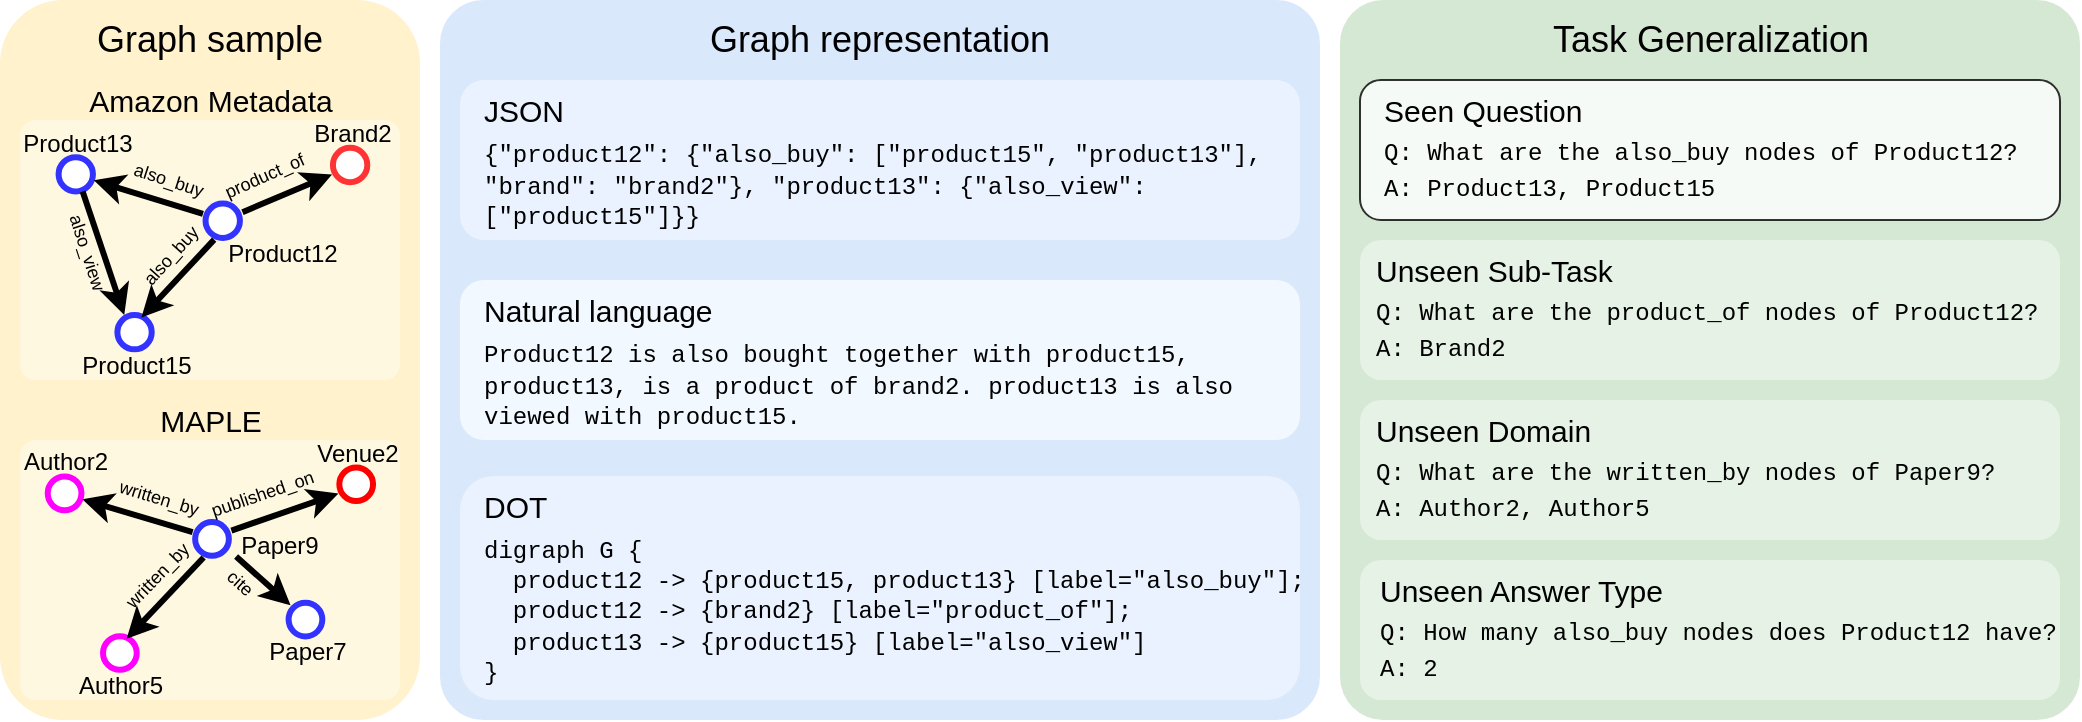 <mxfile version="24.1.0" type="device">
  <diagram name="Page-1" id="1a-YvwpI7FyCZignEaoP">
    <mxGraphModel dx="1173" dy="913" grid="1" gridSize="10" guides="1" tooltips="1" connect="1" arrows="1" fold="1" page="1" pageScale="1" pageWidth="850" pageHeight="1100" math="0" shadow="0">
      <root>
        <mxCell id="0" />
        <mxCell id="1" parent="0" />
        <mxCell id="cNzExD5zBEO2Vbs-wIbu-266" value="" style="rounded=1;whiteSpace=wrap;html=1;fillColor=#fff2cc;strokeColor=none;" vertex="1" parent="1">
          <mxGeometry x="140" y="120" width="210" height="360" as="geometry" />
        </mxCell>
        <mxCell id="cNzExD5zBEO2Vbs-wIbu-61" value="&lt;div style=&quot;font-family: Menlo, Monaco, &amp;quot;Courier New&amp;quot;, monospace; line-height: 18px; white-space-collapse: preserve; font-size: 9px;&quot;&gt;&lt;br&gt;&lt;/div&gt;" style="text;html=1;align=left;verticalAlign=middle;resizable=0;points=[];autosize=1;strokeColor=none;fillColor=none;fontColor=default;labelBackgroundColor=default;fontSize=9;" vertex="1" parent="1">
          <mxGeometry x="830" y="198" width="20" height="30" as="geometry" />
        </mxCell>
        <mxCell id="cNzExD5zBEO2Vbs-wIbu-245" value="" style="group;fillColor=#d5e8d4;strokeColor=none;rounded=1;arcSize=6;container=0;" vertex="1" connectable="0" parent="1">
          <mxGeometry x="810" y="120" width="370" height="360" as="geometry" />
        </mxCell>
        <mxCell id="cNzExD5zBEO2Vbs-wIbu-247" value="" style="group;fillColor=#dae8fc;strokeColor=none;rounded=1;arcSize=6;container=0;" vertex="1" connectable="0" parent="1">
          <mxGeometry x="360" y="120" width="440" height="360" as="geometry" />
        </mxCell>
        <mxCell id="cNzExD5zBEO2Vbs-wIbu-263" value="Graph sample" style="text;html=1;align=center;verticalAlign=middle;whiteSpace=wrap;rounded=0;fontSize=18;" vertex="1" parent="1">
          <mxGeometry x="155" y="120" width="180" height="40" as="geometry" />
        </mxCell>
        <mxCell id="cNzExD5zBEO2Vbs-wIbu-103" value="&lt;font style=&quot;font-size: 15px;&quot;&gt;Amazon Metadata&lt;/font&gt;" style="text;html=1;align=center;verticalAlign=middle;resizable=1;points=[];autosize=1;strokeColor=none;fillColor=none;fontSize=14;movable=1;rotatable=1;deletable=1;editable=1;locked=0;connectable=1;" vertex="1" parent="1">
          <mxGeometry x="176.825" y="160" width="136.352" height="20" as="geometry" />
        </mxCell>
        <mxCell id="cNzExD5zBEO2Vbs-wIbu-258" value="" style="group;fillColor=default;rounded=1;arcSize=6;opacity=40;" vertex="1" connectable="0" parent="1">
          <mxGeometry x="150" y="180" width="190" height="130" as="geometry" />
        </mxCell>
        <mxCell id="cNzExD5zBEO2Vbs-wIbu-68" value="" style="ellipse;whiteSpace=wrap;html=1;aspect=fixed;strokeWidth=3;fontSize=12;gradientColor=none;strokeColor=#3333FF;" vertex="1" parent="cNzExD5zBEO2Vbs-wIbu-258">
          <mxGeometry x="19.29" y="18.574" width="17.177" height="17.177" as="geometry" />
        </mxCell>
        <mxCell id="cNzExD5zBEO2Vbs-wIbu-69" value="" style="ellipse;whiteSpace=wrap;html=1;aspect=fixed;strokeWidth=3;fontSize=12;strokeColor=#FF3333;" vertex="1" parent="cNzExD5zBEO2Vbs-wIbu-258">
          <mxGeometry x="156.464" y="13.931" width="17.177" height="17.177" as="geometry" />
        </mxCell>
        <mxCell id="cNzExD5zBEO2Vbs-wIbu-70" value="" style="ellipse;whiteSpace=wrap;html=1;aspect=fixed;strokeWidth=3;fontSize=12;gradientColor=none;strokeColor=#3333FF;" vertex="1" parent="cNzExD5zBEO2Vbs-wIbu-258">
          <mxGeometry x="92.777" y="41.788" width="17.177" height="17.177" as="geometry" />
        </mxCell>
        <mxCell id="cNzExD5zBEO2Vbs-wIbu-71" value="" style="ellipse;whiteSpace=wrap;html=1;aspect=fixed;strokeWidth=3;fontSize=12;gradientColor=none;strokeColor=#3333FF;" vertex="1" parent="cNzExD5zBEO2Vbs-wIbu-258">
          <mxGeometry x="48.685" y="97.501" width="17.177" height="17.177" as="geometry" />
        </mxCell>
        <mxCell id="cNzExD5zBEO2Vbs-wIbu-72" value="Product12" style="text;html=1;align=center;verticalAlign=middle;whiteSpace=wrap;rounded=0;strokeWidth=3;fontSize=12;" vertex="1" parent="cNzExD5zBEO2Vbs-wIbu-258">
          <mxGeometry x="117.272" y="60.359" width="29.395" height="13.928" as="geometry" />
        </mxCell>
        <mxCell id="cNzExD5zBEO2Vbs-wIbu-73" value="Brand2" style="text;html=1;align=center;verticalAlign=middle;whiteSpace=wrap;rounded=0;strokeWidth=3;fontSize=12;" vertex="1" parent="cNzExD5zBEO2Vbs-wIbu-258">
          <mxGeometry x="142.522" width="47.478" height="13.933" as="geometry" />
        </mxCell>
        <mxCell id="cNzExD5zBEO2Vbs-wIbu-74" value="Product15" style="text;html=1;align=center;verticalAlign=middle;whiteSpace=wrap;rounded=0;strokeWidth=3;fontSize=12;" vertex="1" parent="cNzExD5zBEO2Vbs-wIbu-258">
          <mxGeometry x="43.786" y="116.072" width="29.395" height="13.928" as="geometry" />
        </mxCell>
        <mxCell id="cNzExD5zBEO2Vbs-wIbu-75" value="Product13" style="text;html=1;align=center;verticalAlign=middle;whiteSpace=wrap;rounded=0;strokeWidth=3;fontSize=12;" vertex="1" parent="cNzExD5zBEO2Vbs-wIbu-258">
          <mxGeometry y="4.636" width="58.177" height="13.933" as="geometry" />
        </mxCell>
        <mxCell id="cNzExD5zBEO2Vbs-wIbu-76" value="" style="endArrow=classic;html=1;rounded=0;entryX=-0.025;entryY=0.775;entryDx=0;entryDy=0;entryPerimeter=0;strokeWidth=3;fontSize=12;exitX=1.075;exitY=0.25;exitDx=0;exitDy=0;exitPerimeter=0;" edge="1" parent="cNzExD5zBEO2Vbs-wIbu-258" source="cNzExD5zBEO2Vbs-wIbu-70" target="cNzExD5zBEO2Vbs-wIbu-69">
          <mxGeometry width="50" height="50" relative="1" as="geometry">
            <mxPoint x="117.272" y="46.43" as="sourcePoint" />
            <mxPoint x="161.364" y="-60.353" as="targetPoint" />
          </mxGeometry>
        </mxCell>
        <mxCell id="cNzExD5zBEO2Vbs-wIbu-77" value="" style="endArrow=classic;html=1;rounded=0;exitX=0.25;exitY=1.05;exitDx=0;exitDy=0;exitPerimeter=0;entryX=0.7;entryY=0.075;entryDx=0;entryDy=0;entryPerimeter=0;strokeWidth=3;fontSize=12;" edge="1" parent="cNzExD5zBEO2Vbs-wIbu-258" source="cNzExD5zBEO2Vbs-wIbu-70" target="cNzExD5zBEO2Vbs-wIbu-71">
          <mxGeometry width="50" height="50" relative="1" as="geometry">
            <mxPoint x="136.869" y="-37.139" as="sourcePoint" />
            <mxPoint x="161.364" y="-60.353" as="targetPoint" />
          </mxGeometry>
        </mxCell>
        <mxCell id="cNzExD5zBEO2Vbs-wIbu-78" value="" style="endArrow=classic;html=1;rounded=0;exitX=0.7;exitY=1;exitDx=0;exitDy=0;exitPerimeter=0;entryX=0.2;entryY=0;entryDx=0;entryDy=0;entryPerimeter=0;strokeWidth=3;fontSize=12;" edge="1" parent="cNzExD5zBEO2Vbs-wIbu-258" source="cNzExD5zBEO2Vbs-wIbu-68" target="cNzExD5zBEO2Vbs-wIbu-71">
          <mxGeometry width="50" height="50" relative="1" as="geometry">
            <mxPoint x="136.869" y="-37.139" as="sourcePoint" />
            <mxPoint x="161.364" y="-60.353" as="targetPoint" />
          </mxGeometry>
        </mxCell>
        <mxCell id="cNzExD5zBEO2Vbs-wIbu-79" value="" style="endArrow=classic;html=1;rounded=0;exitX=-0.075;exitY=0.3;exitDx=0;exitDy=0;exitPerimeter=0;entryX=1.025;entryY=0.675;entryDx=0;entryDy=0;entryPerimeter=0;strokeWidth=3;fontSize=12;" edge="1" parent="cNzExD5zBEO2Vbs-wIbu-258" source="cNzExD5zBEO2Vbs-wIbu-70" target="cNzExD5zBEO2Vbs-wIbu-68">
          <mxGeometry width="50" height="50" relative="1" as="geometry">
            <mxPoint x="136.869" y="-37.139" as="sourcePoint" />
            <mxPoint x="43.786" y="32.502" as="targetPoint" />
          </mxGeometry>
        </mxCell>
        <mxCell id="cNzExD5zBEO2Vbs-wIbu-80" value="also_buy" style="text;html=1;align=center;verticalAlign=middle;resizable=0;points=[];autosize=1;strokeColor=none;fillColor=none;rotation=18;fontSize=9;strokeWidth=3;" vertex="1" parent="cNzExD5zBEO2Vbs-wIbu-258">
          <mxGeometry x="43.891" y="20.029" width="60" height="20" as="geometry" />
        </mxCell>
        <mxCell id="cNzExD5zBEO2Vbs-wIbu-81" value="also_buy" style="text;html=1;align=center;verticalAlign=middle;resizable=0;points=[];autosize=1;strokeColor=none;fillColor=none;rotation=312;fontSize=9;strokeWidth=3;" vertex="1" parent="cNzExD5zBEO2Vbs-wIbu-258">
          <mxGeometry x="45.336" y="57.719" width="60" height="20" as="geometry" />
        </mxCell>
        <mxCell id="cNzExD5zBEO2Vbs-wIbu-82" value="also_view" style="text;html=1;align=center;verticalAlign=middle;resizable=0;points=[];autosize=1;strokeColor=none;fillColor=none;rotation=72;fontSize=9;strokeWidth=3;" vertex="1" parent="cNzExD5zBEO2Vbs-wIbu-258">
          <mxGeometry x="3.774" y="55.525" width="60" height="20" as="geometry" />
        </mxCell>
        <mxCell id="cNzExD5zBEO2Vbs-wIbu-83" value="product_of" style="text;html=1;align=center;verticalAlign=middle;resizable=0;points=[];autosize=1;strokeColor=none;fillColor=none;rotation=336;fontSize=9;strokeWidth=3;" vertex="1" parent="cNzExD5zBEO2Vbs-wIbu-258">
          <mxGeometry x="87.355" y="18.197" width="70" height="20" as="geometry" />
        </mxCell>
        <mxCell id="cNzExD5zBEO2Vbs-wIbu-104" value="&lt;font style=&quot;font-size: 15px;&quot;&gt;MAPLE&lt;/font&gt;" style="text;html=1;align=center;verticalAlign=middle;resizable=1;points=[];autosize=1;strokeColor=none;fillColor=none;fontSize=14;movable=1;rotatable=1;deletable=1;editable=1;locked=0;connectable=1;" vertex="1" parent="1">
          <mxGeometry x="215" y="320" width="60" height="20" as="geometry" />
        </mxCell>
        <mxCell id="cNzExD5zBEO2Vbs-wIbu-256" value="" style="group;fillColor=default;rounded=1;opacity=40;arcSize=6;" vertex="1" connectable="0" parent="1">
          <mxGeometry x="150" y="340" width="190" height="130" as="geometry" />
        </mxCell>
        <mxCell id="cNzExD5zBEO2Vbs-wIbu-85" value="" style="ellipse;whiteSpace=wrap;html=1;aspect=fixed;strokeWidth=3;fontSize=12;strokeColor=#FF00FF;" vertex="1" parent="cNzExD5zBEO2Vbs-wIbu-256">
          <mxGeometry x="13.863" y="18.255" width="16.862" height="16.862" as="geometry" />
        </mxCell>
        <mxCell id="cNzExD5zBEO2Vbs-wIbu-86" value="" style="ellipse;whiteSpace=wrap;html=1;aspect=fixed;strokeWidth=3;fontSize=12;strokeColor=#FF0000;" vertex="1" parent="cNzExD5zBEO2Vbs-wIbu-256">
          <mxGeometry x="159.668" y="13.693" width="16.862" height="16.862" as="geometry" />
        </mxCell>
        <mxCell id="cNzExD5zBEO2Vbs-wIbu-87" value="" style="ellipse;whiteSpace=wrap;html=1;aspect=fixed;strokeWidth=3;fontSize=12;strokeColor=#3333FF;" vertex="1" parent="cNzExD5zBEO2Vbs-wIbu-256">
          <mxGeometry x="87.579" y="41.061" width="16.862" height="16.862" as="geometry" />
        </mxCell>
        <mxCell id="cNzExD5zBEO2Vbs-wIbu-88" value="" style="ellipse;whiteSpace=wrap;html=1;aspect=fixed;strokeWidth=3;fontSize=12;strokeColor=#FF00FF;" vertex="1" parent="cNzExD5zBEO2Vbs-wIbu-256">
          <mxGeometry x="41.507" y="98.073" width="16.862" height="16.862" as="geometry" />
        </mxCell>
        <mxCell id="cNzExD5zBEO2Vbs-wIbu-89" value="Paper9" style="text;html=1;align=center;verticalAlign=middle;whiteSpace=wrap;rounded=0;strokeWidth=3;fontSize=12;" vertex="1" parent="cNzExD5zBEO2Vbs-wIbu-256">
          <mxGeometry x="115.597" y="46.129" width="27.644" height="13.684" as="geometry" />
        </mxCell>
        <mxCell id="cNzExD5zBEO2Vbs-wIbu-91" value="Author5" style="text;html=1;align=center;verticalAlign=middle;whiteSpace=wrap;rounded=0;strokeWidth=3;fontSize=12;" vertex="1" parent="cNzExD5zBEO2Vbs-wIbu-256">
          <mxGeometry x="30.345" y="116.315" width="40.743" height="13.685" as="geometry" />
        </mxCell>
        <mxCell id="cNzExD5zBEO2Vbs-wIbu-92" value="Author2" style="text;html=1;align=center;verticalAlign=middle;whiteSpace=wrap;rounded=0;strokeWidth=3;fontSize=12;" vertex="1" parent="cNzExD5zBEO2Vbs-wIbu-256">
          <mxGeometry y="4.566" width="46.155" height="13.689" as="geometry" />
        </mxCell>
        <mxCell id="cNzExD5zBEO2Vbs-wIbu-93" value="" style="endArrow=classic;html=1;rounded=0;entryX=-0.025;entryY=0.775;entryDx=0;entryDy=0;entryPerimeter=0;strokeWidth=3;fontSize=12;exitX=1.075;exitY=0.25;exitDx=0;exitDy=0;exitPerimeter=0;" edge="1" parent="cNzExD5zBEO2Vbs-wIbu-256" source="cNzExD5zBEO2Vbs-wIbu-87" target="cNzExD5zBEO2Vbs-wIbu-86">
          <mxGeometry width="50" height="50" relative="1" as="geometry">
            <mxPoint x="110.616" y="45.622" as="sourcePoint" />
            <mxPoint x="152.081" y="-59.287" as="targetPoint" />
          </mxGeometry>
        </mxCell>
        <mxCell id="cNzExD5zBEO2Vbs-wIbu-94" value="" style="endArrow=classic;html=1;rounded=0;exitX=0.25;exitY=1.05;exitDx=0;exitDy=0;exitPerimeter=0;entryX=0.7;entryY=0.075;entryDx=0;entryDy=0;entryPerimeter=0;strokeWidth=3;fontSize=12;" edge="1" parent="cNzExD5zBEO2Vbs-wIbu-256" source="cNzExD5zBEO2Vbs-wIbu-87" target="cNzExD5zBEO2Vbs-wIbu-88">
          <mxGeometry width="50" height="50" relative="1" as="geometry">
            <mxPoint x="129.045" y="-36.48" as="sourcePoint" />
            <mxPoint x="152.081" y="-59.287" as="targetPoint" />
          </mxGeometry>
        </mxCell>
        <mxCell id="cNzExD5zBEO2Vbs-wIbu-95" value="" style="endArrow=classic;html=1;rounded=0;exitX=-0.075;exitY=0.3;exitDx=0;exitDy=0;exitPerimeter=0;entryX=1.025;entryY=0.675;entryDx=0;entryDy=0;entryPerimeter=0;strokeWidth=3;fontSize=12;" edge="1" parent="cNzExD5zBEO2Vbs-wIbu-256" source="cNzExD5zBEO2Vbs-wIbu-87" target="cNzExD5zBEO2Vbs-wIbu-85">
          <mxGeometry width="50" height="50" relative="1" as="geometry">
            <mxPoint x="129.045" y="-36.48" as="sourcePoint" />
            <mxPoint x="41.506" y="31.939" as="targetPoint" />
          </mxGeometry>
        </mxCell>
        <mxCell id="cNzExD5zBEO2Vbs-wIbu-96" value="written_by" style="text;html=1;align=center;verticalAlign=middle;resizable=0;points=[];autosize=1;strokeColor=none;fillColor=none;rotation=17;fontSize=9;strokeWidth=3;" vertex="1" parent="cNzExD5zBEO2Vbs-wIbu-256">
          <mxGeometry x="38.848" y="19.371" width="60" height="20" as="geometry" />
        </mxCell>
        <mxCell id="cNzExD5zBEO2Vbs-wIbu-97" value="written_by" style="text;html=1;align=center;verticalAlign=middle;resizable=1;points=[];autosize=1;strokeColor=none;fillColor=none;rotation=314;fontSize=9;strokeWidth=3;movable=1;rotatable=1;deletable=1;editable=1;locked=0;connectable=1;" vertex="1" parent="cNzExD5zBEO2Vbs-wIbu-256">
          <mxGeometry x="38.445" y="57.539" width="60" height="20" as="geometry" />
        </mxCell>
        <mxCell id="cNzExD5zBEO2Vbs-wIbu-98" value="published_on" style="text;html=1;align=center;verticalAlign=middle;resizable=0;points=[];autosize=1;strokeColor=none;fillColor=none;rotation=341;fontSize=9;strokeWidth=3;" vertex="1" parent="cNzExD5zBEO2Vbs-wIbu-256">
          <mxGeometry x="81.444" y="17.371" width="80" height="20" as="geometry" />
        </mxCell>
        <mxCell id="cNzExD5zBEO2Vbs-wIbu-99" value="" style="ellipse;whiteSpace=wrap;html=1;aspect=fixed;strokeWidth=3;fontSize=12;strokeColor=#3333FF;" vertex="1" parent="cNzExD5zBEO2Vbs-wIbu-256">
          <mxGeometry x="134.299" y="81.36" width="16.862" height="16.862" as="geometry" />
        </mxCell>
        <mxCell id="cNzExD5zBEO2Vbs-wIbu-100" value="Paper7" style="text;html=1;align=center;verticalAlign=middle;whiteSpace=wrap;rounded=0;strokeWidth=3;fontSize=12;" vertex="1" parent="cNzExD5zBEO2Vbs-wIbu-256">
          <mxGeometry x="129.693" y="99.604" width="27.644" height="13.684" as="geometry" />
        </mxCell>
        <mxCell id="cNzExD5zBEO2Vbs-wIbu-101" value="" style="endArrow=classic;html=1;rounded=0;exitX=0.026;exitY=0.313;exitDx=0;exitDy=0;exitPerimeter=0;strokeWidth=3;" edge="1" parent="cNzExD5zBEO2Vbs-wIbu-256">
          <mxGeometry width="50" height="50" relative="1" as="geometry">
            <mxPoint x="108.052" y="58.271" as="sourcePoint" />
            <mxPoint x="135.277" y="82.649" as="targetPoint" />
          </mxGeometry>
        </mxCell>
        <mxCell id="cNzExD5zBEO2Vbs-wIbu-248" value="cite" style="text;html=1;align=center;verticalAlign=middle;whiteSpace=wrap;rounded=0;fontSize=9;rotation=42;" vertex="1" parent="cNzExD5zBEO2Vbs-wIbu-256">
          <mxGeometry x="80.475" y="62.298" width="59.773" height="19.362" as="geometry" />
        </mxCell>
        <mxCell id="cNzExD5zBEO2Vbs-wIbu-90" value="Venue2" style="text;html=1;align=center;verticalAlign=middle;whiteSpace=wrap;rounded=0;strokeWidth=3;fontSize=12;" vertex="1" parent="cNzExD5zBEO2Vbs-wIbu-256">
          <mxGeometry x="147.76" width="42.24" height="13.689" as="geometry" />
        </mxCell>
        <mxCell id="cNzExD5zBEO2Vbs-wIbu-53" value="Graph representation" style="text;html=1;align=center;verticalAlign=middle;whiteSpace=wrap;rounded=0;fontSize=18;" vertex="1" parent="1">
          <mxGeometry x="490" y="120" width="180" height="40" as="geometry" />
        </mxCell>
        <mxCell id="cNzExD5zBEO2Vbs-wIbu-232" value="" style="group;fillColor=default;strokeColor=none;rounded=1;opacity=40;" vertex="1" connectable="0" parent="1">
          <mxGeometry x="370" y="260" width="420" height="80" as="geometry" />
        </mxCell>
        <mxCell id="cNzExD5zBEO2Vbs-wIbu-118" value="" style="rounded=1;whiteSpace=wrap;html=1;fillColor=default;strokeColor=none;opacity=40;" vertex="1" parent="cNzExD5zBEO2Vbs-wIbu-232">
          <mxGeometry width="420" height="80" as="geometry" />
        </mxCell>
        <mxCell id="cNzExD5zBEO2Vbs-wIbu-117" value="Natural language" style="text;html=1;align=left;verticalAlign=middle;resizable=1;points=[];autosize=1;strokeColor=none;fillColor=none;movable=1;rotatable=1;deletable=1;editable=1;locked=0;connectable=1;fontSize=15;" vertex="1" parent="cNzExD5zBEO2Vbs-wIbu-232">
          <mxGeometry x="10" width="140" height="30" as="geometry" />
        </mxCell>
        <mxCell id="cNzExD5zBEO2Vbs-wIbu-119" value="&lt;span style=&quot;font-family: Menlo, Monaco, &amp;quot;Courier New&amp;quot;, monospace; white-space: pre; font-size: 12px;&quot;&gt;Product12 is also bought together with &lt;/span&gt;&lt;span style=&quot;background-color: initial; font-family: Menlo, Monaco, &amp;quot;Courier New&amp;quot;, monospace; white-space: pre; font-size: 12px;&quot;&gt;product15, &lt;/span&gt;&lt;div&gt;&lt;span style=&quot;background-color: initial; font-family: Menlo, Monaco, &amp;quot;Courier New&amp;quot;, monospace; white-space: pre; font-size: 12px;&quot;&gt;product13, &lt;/span&gt;&lt;span style=&quot;background-color: initial; font-family: Menlo, Monaco, &amp;quot;Courier New&amp;quot;, monospace; white-space: pre; font-size: 12px;&quot;&gt;is a product &lt;/span&gt;&lt;span style=&quot;background-color: initial; font-family: Menlo, Monaco, &amp;quot;Courier New&amp;quot;, monospace; white-space: pre;&quot;&gt;of &lt;/span&gt;&lt;span style=&quot;background-color: initial; font-family: Menlo, Monaco, &amp;quot;Courier New&amp;quot;, monospace; white-space: pre;&quot;&gt;brand2. product13 is also &lt;/span&gt;&lt;/div&gt;&lt;div&gt;&lt;span style=&quot;background-color: initial; font-family: Menlo, Monaco, &amp;quot;Courier New&amp;quot;, monospace; white-space: pre;&quot;&gt;viewed with &lt;/span&gt;&lt;span style=&quot;background-color: initial; font-family: Menlo, Monaco, &amp;quot;Courier New&amp;quot;, monospace; white-space: pre;&quot;&gt;product15.&lt;/span&gt;&lt;/div&gt;" style="text;html=1;align=left;verticalAlign=middle;whiteSpace=wrap;rounded=0;fontColor=#000000;fontSize=12;" vertex="1" parent="cNzExD5zBEO2Vbs-wIbu-232">
          <mxGeometry x="10" y="30" width="60" height="45" as="geometry" />
        </mxCell>
        <mxCell id="cNzExD5zBEO2Vbs-wIbu-233" value="" style="group" vertex="1" connectable="0" parent="1">
          <mxGeometry x="370" y="358" width="420" height="112" as="geometry" />
        </mxCell>
        <mxCell id="cNzExD5zBEO2Vbs-wIbu-122" value="" style="rounded=1;whiteSpace=wrap;html=1;fillColor=default;strokeColor=none;opacity=40;" vertex="1" parent="cNzExD5zBEO2Vbs-wIbu-233">
          <mxGeometry width="420" height="112" as="geometry" />
        </mxCell>
        <mxCell id="cNzExD5zBEO2Vbs-wIbu-123" value="DOT" style="text;html=1;align=left;verticalAlign=middle;resizable=1;points=[];autosize=1;strokeColor=none;fillColor=none;movable=1;rotatable=1;deletable=1;editable=1;locked=0;connectable=1;fontSize=15;" vertex="1" parent="cNzExD5zBEO2Vbs-wIbu-233">
          <mxGeometry x="10" width="60" height="30" as="geometry" />
        </mxCell>
        <mxCell id="cNzExD5zBEO2Vbs-wIbu-124" value="&lt;span style=&quot;font-family: Menlo, Monaco, &amp;quot;Courier New&amp;quot;, monospace; white-space: pre; font-size: 12px;&quot;&gt;&lt;font style=&quot;font-size: 12px;&quot;&gt;digraph G {&lt;/font&gt;&lt;/span&gt;&lt;div style=&quot;font-size: 12px;&quot;&gt;&lt;font style=&quot;font-size: 12px;&quot;&gt;&lt;span style=&quot;font-family: Menlo, Monaco, &amp;quot;Courier New&amp;quot;, monospace; white-space: pre;&quot;&gt;  product12 -&amp;gt; {product15, product13} &lt;/span&gt;&lt;span style=&quot;font-family: Menlo, Monaco, &amp;quot;Courier New&amp;quot;, monospace; white-space: pre; background-color: initial;&quot;&gt;[label=&quot;also_buy&quot;]; &lt;/span&gt;&lt;/font&gt;&lt;/div&gt;&lt;div style=&quot;font-size: 12px;&quot;&gt;&lt;font style=&quot;font-size: 12px;&quot;&gt;&lt;span style=&quot;font-family: Menlo, Monaco, &amp;quot;Courier New&amp;quot;, monospace; white-space: pre;&quot;&gt;  product12 -&amp;gt; {brand2} &lt;/span&gt;&lt;span style=&quot;font-family: Menlo, Monaco, &amp;quot;Courier New&amp;quot;, monospace; white-space: pre; background-color: initial;&quot;&gt;[label=&quot;product_of&quot;]; &lt;/span&gt;&lt;/font&gt;&lt;/div&gt;&lt;div style=&quot;font-size: 12px;&quot;&gt;&lt;span style=&quot;font-family: Menlo, Monaco, &amp;quot;Courier New&amp;quot;, monospace; white-space: pre;&quot;&gt;&lt;font style=&quot;font-size: 12px;&quot;&gt;  product13 -&amp;gt; {product15} [label=&quot;also_view&quot;]&lt;/font&gt;&lt;/span&gt;&lt;/div&gt;&lt;div style=&quot;font-size: 12px;&quot;&gt;&lt;span style=&quot;font-family: Menlo, Monaco, &amp;quot;Courier New&amp;quot;, monospace; white-space: pre;&quot;&gt;&lt;font style=&quot;font-size: 12px;&quot;&gt;}&lt;/font&gt;&lt;/span&gt;&lt;/div&gt;" style="text;html=1;align=left;verticalAlign=middle;whiteSpace=wrap;rounded=0;fontColor=#000000;fontSize=9;" vertex="1" parent="cNzExD5zBEO2Vbs-wIbu-233">
          <mxGeometry x="10" y="30" width="60" height="75" as="geometry" />
        </mxCell>
        <mxCell id="cNzExD5zBEO2Vbs-wIbu-246" value="" style="group" vertex="1" connectable="0" parent="1">
          <mxGeometry x="370" y="160" width="420" height="80" as="geometry" />
        </mxCell>
        <mxCell id="cNzExD5zBEO2Vbs-wIbu-112" value="" style="rounded=1;whiteSpace=wrap;html=1;opacity=40;fillColor=default;strokeColor=none;" vertex="1" parent="cNzExD5zBEO2Vbs-wIbu-246">
          <mxGeometry width="420" height="80" as="geometry" />
        </mxCell>
        <mxCell id="cNzExD5zBEO2Vbs-wIbu-107" value="&lt;p style=&quot;line-height: 100%; font-size: 15px;&quot;&gt;JSON&lt;/p&gt;" style="text;html=1;align=left;verticalAlign=middle;resizable=1;points=[];autosize=1;strokeColor=none;fillColor=none;movable=1;rotatable=1;deletable=1;editable=1;locked=0;connectable=1;fontSize=15;" vertex="1" parent="cNzExD5zBEO2Vbs-wIbu-246">
          <mxGeometry x="10" width="60" height="30" as="geometry" />
        </mxCell>
        <mxCell id="cNzExD5zBEO2Vbs-wIbu-113" value="&lt;span style=&quot;font-family: Menlo, Monaco, &amp;quot;Courier New&amp;quot;, monospace; white-space: pre; font-size: 12px;&quot;&gt;{&lt;/span&gt;&lt;span style=&quot;background-color: initial; font-family: Menlo, Monaco, &amp;quot;Courier New&amp;quot;, monospace; white-space: pre; font-size: 12px;&quot;&gt;&quot;product12&quot;: &lt;/span&gt;&lt;span style=&quot;background-color: initial; font-family: Menlo, Monaco, &amp;quot;Courier New&amp;quot;, monospace; white-space: pre; font-size: 12px;&quot;&gt;{&lt;/span&gt;&lt;span style=&quot;background-color: initial; font-family: Menlo, Monaco, &amp;quot;Courier New&amp;quot;, monospace; white-space: pre;&quot;&gt;&quot;also_buy&quot;: [&quot;product15&quot;, &quot;product13&quot;], &lt;/span&gt;&lt;div&gt;&lt;span style=&quot;background-color: initial; font-family: Menlo, Monaco, &amp;quot;Courier New&amp;quot;, monospace; white-space: pre;&quot;&gt;&quot;brand&quot;: &quot;brand2&quot;&lt;/span&gt;&lt;span style=&quot;background-color: initial; font-family: Menlo, Monaco, &amp;quot;Courier New&amp;quot;, monospace; white-space: pre;&quot;&gt;}, &lt;/span&gt;&lt;span style=&quot;background-color: initial; font-family: Menlo, Monaco, &amp;quot;Courier New&amp;quot;, monospace; white-space: pre;&quot;&gt;&quot;product13&quot;: {&lt;/span&gt;&lt;span style=&quot;background-color: initial; font-family: Menlo, Monaco, &amp;quot;Courier New&amp;quot;, monospace; white-space: pre;&quot;&gt;&quot;also_view&quot;: &lt;/span&gt;&lt;/div&gt;&lt;div&gt;&lt;span style=&quot;background-color: initial; font-family: Menlo, Monaco, &amp;quot;Courier New&amp;quot;, monospace; white-space: pre;&quot;&gt;[&quot;product15&quot;]&lt;/span&gt;&lt;span style=&quot;background-color: initial; font-family: Menlo, Monaco, &amp;quot;Courier New&amp;quot;, monospace; white-space: pre;&quot;&gt;}&lt;/span&gt;&lt;span style=&quot;background-color: initial; font-family: Menlo, Monaco, &amp;quot;Courier New&amp;quot;, monospace; white-space: pre;&quot;&gt;}&lt;/span&gt;&lt;/div&gt;" style="text;html=1;align=left;verticalAlign=middle;whiteSpace=wrap;rounded=0;fontColor=#000000;fontSize=12;" vertex="1" parent="cNzExD5zBEO2Vbs-wIbu-246">
          <mxGeometry x="10" y="30" width="60" height="45" as="geometry" />
        </mxCell>
        <mxCell id="cNzExD5zBEO2Vbs-wIbu-58" value="Task Generalization" style="text;html=1;align=center;verticalAlign=middle;resizable=1;points=[];autosize=1;strokeColor=none;fillColor=none;fontSize=18;movable=1;rotatable=1;deletable=1;editable=1;locked=0;connectable=1;" vertex="1" parent="1">
          <mxGeometry x="905" y="120" width="180" height="40" as="geometry" />
        </mxCell>
        <mxCell id="cNzExD5zBEO2Vbs-wIbu-240" value="" style="group" vertex="1" connectable="0" parent="1">
          <mxGeometry x="820" y="160" width="350" height="70" as="geometry" />
        </mxCell>
        <mxCell id="cNzExD5zBEO2Vbs-wIbu-134" value="" style="rounded=1;whiteSpace=wrap;html=1;opacity=80;" vertex="1" parent="cNzExD5zBEO2Vbs-wIbu-240">
          <mxGeometry width="350" height="70" as="geometry" />
        </mxCell>
        <mxCell id="cNzExD5zBEO2Vbs-wIbu-135" value="&lt;p style=&quot;line-height: 100%; font-size: 15px;&quot;&gt;Seen Question&lt;/p&gt;" style="text;html=1;align=left;verticalAlign=middle;resizable=1;points=[];autosize=1;strokeColor=none;fillColor=none;movable=1;rotatable=1;deletable=1;editable=1;locked=0;connectable=1;fontSize=15;" vertex="1" parent="cNzExD5zBEO2Vbs-wIbu-240">
          <mxGeometry x="10" width="120" height="30" as="geometry" />
        </mxCell>
        <mxCell id="cNzExD5zBEO2Vbs-wIbu-136" value="&lt;div style=&quot;white-space: pre; font-family: Menlo, Monaco, &amp;quot;Courier New&amp;quot;, monospace; line-height: 150%; font-size: 12px;&quot;&gt;&lt;span style=&quot;font-size: 12px;&quot;&gt;Q: What are the also_buy nodes of Product12? &lt;/span&gt;&lt;/div&gt;&lt;div style=&quot;white-space: pre; font-family: Menlo, Monaco, &amp;quot;Courier New&amp;quot;, monospace; line-height: 150%; font-size: 12px;&quot;&gt;&lt;span style=&quot;font-size: 12px;&quot;&gt;A: Product13, Product15&lt;/span&gt;&lt;br style=&quot;font-size: 12px;&quot;&gt;&lt;/div&gt;" style="text;html=1;align=left;verticalAlign=middle;whiteSpace=wrap;rounded=0;fontColor=#000000;fontSize=12;fillColor=none;" vertex="1" parent="cNzExD5zBEO2Vbs-wIbu-240">
          <mxGeometry x="10" y="30" width="60" height="30" as="geometry" />
        </mxCell>
        <mxCell id="cNzExD5zBEO2Vbs-wIbu-241" value="" style="group" vertex="1" connectable="0" parent="1">
          <mxGeometry x="820" y="240" width="350" height="70" as="geometry" />
        </mxCell>
        <mxCell id="cNzExD5zBEO2Vbs-wIbu-129" value="" style="rounded=1;whiteSpace=wrap;html=1;fillColor=default;strokeColor=none;opacity=40;" vertex="1" parent="cNzExD5zBEO2Vbs-wIbu-241">
          <mxGeometry width="350" height="70" as="geometry" />
        </mxCell>
        <mxCell id="cNzExD5zBEO2Vbs-wIbu-128" value="&lt;font style=&quot;font-size: 15px;&quot;&gt;Unseen Sub-Task&lt;/font&gt;" style="text;html=1;align=left;verticalAlign=middle;resizable=1;points=[];autosize=1;strokeColor=none;fillColor=none;movable=1;rotatable=1;deletable=1;editable=1;locked=0;connectable=1;" vertex="1" parent="cNzExD5zBEO2Vbs-wIbu-241">
          <mxGeometry x="6.429" width="140" height="30" as="geometry" />
        </mxCell>
        <mxCell id="cNzExD5zBEO2Vbs-wIbu-130" value="&lt;div style=&quot;white-space: pre; font-family: Menlo, Monaco, &amp;quot;Courier New&amp;quot;, monospace; line-height: 150%; font-size: 12px;&quot;&gt;Q: What are the product_of nodes of Product12? &lt;/div&gt;&lt;div style=&quot;white-space: pre; font-family: Menlo, Monaco, &amp;quot;Courier New&amp;quot;, monospace; line-height: 150%; font-size: 12px;&quot;&gt;&lt;span style=&quot;background-color: initial; font-size: 12px;&quot;&gt;A: Brand2&lt;/span&gt;&lt;/div&gt;" style="text;html=1;align=left;verticalAlign=middle;whiteSpace=wrap;rounded=0;fontColor=#000000;fontSize=12;" vertex="1" parent="cNzExD5zBEO2Vbs-wIbu-241">
          <mxGeometry x="6.429" y="30" width="38.571" height="30" as="geometry" />
        </mxCell>
        <mxCell id="cNzExD5zBEO2Vbs-wIbu-242" value="" style="group" vertex="1" connectable="0" parent="1">
          <mxGeometry x="820" y="320" width="350" height="70" as="geometry" />
        </mxCell>
        <mxCell id="cNzExD5zBEO2Vbs-wIbu-125" value="" style="rounded=1;whiteSpace=wrap;html=1;fillColor=default;strokeColor=none;opacity=40;" vertex="1" parent="cNzExD5zBEO2Vbs-wIbu-242">
          <mxGeometry width="350" height="70" as="geometry" />
        </mxCell>
        <mxCell id="cNzExD5zBEO2Vbs-wIbu-126" value="&lt;font style=&quot;font-size: 15px;&quot;&gt;Unseen Domain&lt;/font&gt;" style="text;html=1;align=left;verticalAlign=middle;resizable=1;points=[];autosize=1;strokeColor=none;fillColor=none;movable=1;rotatable=1;deletable=1;editable=1;locked=0;connectable=1;" vertex="1" parent="cNzExD5zBEO2Vbs-wIbu-242">
          <mxGeometry x="6.429" width="130" height="30" as="geometry" />
        </mxCell>
        <mxCell id="cNzExD5zBEO2Vbs-wIbu-127" value="&lt;div style=&quot;white-space: pre; font-family: Menlo, Monaco, &amp;quot;Courier New&amp;quot;, monospace; line-height: 150%; font-size: 12px;&quot;&gt;Q: What are the written_by nodes of Paper9? &lt;/div&gt;&lt;div style=&quot;white-space: pre; font-family: Menlo, Monaco, &amp;quot;Courier New&amp;quot;, monospace; line-height: 150%; font-size: 12px;&quot;&gt;&lt;span style=&quot;background-color: initial; font-size: 12px;&quot;&gt;A: Author2, Author5&lt;/span&gt;&lt;/div&gt;" style="text;html=1;align=left;verticalAlign=middle;whiteSpace=wrap;rounded=0;fontColor=#000000;fontSize=12;" vertex="1" parent="cNzExD5zBEO2Vbs-wIbu-242">
          <mxGeometry x="6.429" y="30" width="38.571" height="30" as="geometry" />
        </mxCell>
        <mxCell id="cNzExD5zBEO2Vbs-wIbu-243" value="" style="group" vertex="1" connectable="0" parent="1">
          <mxGeometry x="820" y="400" width="350" height="70" as="geometry" />
        </mxCell>
        <mxCell id="cNzExD5zBEO2Vbs-wIbu-131" value="" style="rounded=1;whiteSpace=wrap;html=1;fillColor=default;strokeColor=none;opacity=40;" vertex="1" parent="cNzExD5zBEO2Vbs-wIbu-243">
          <mxGeometry width="350" height="70" as="geometry" />
        </mxCell>
        <mxCell id="cNzExD5zBEO2Vbs-wIbu-132" value="&lt;font style=&quot;font-size: 15px;&quot;&gt;Unseen Answer Type&lt;/font&gt;" style="text;html=1;align=left;verticalAlign=middle;resizable=1;points=[];autosize=1;strokeColor=none;fillColor=none;movable=1;rotatable=1;deletable=1;editable=1;locked=0;connectable=1;" vertex="1" parent="cNzExD5zBEO2Vbs-wIbu-243">
          <mxGeometry x="8.333" width="220.37" height="30" as="geometry" />
        </mxCell>
        <mxCell id="cNzExD5zBEO2Vbs-wIbu-133" value="&lt;div style=&quot;white-space: pre; font-family: Menlo, Monaco, &amp;quot;Courier New&amp;quot;, monospace; line-height: 150%; font-size: 12px;&quot;&gt;Q: How many also_buy nodes does Product12 have? &lt;/div&gt;&lt;div style=&quot;white-space: pre; font-family: Menlo, Monaco, &amp;quot;Courier New&amp;quot;, monospace; line-height: 150%; font-size: 12px;&quot;&gt;&lt;span style=&quot;background-color: initial; font-size: 12px;&quot;&gt;A: 2&lt;/span&gt;&lt;/div&gt;" style="text;html=1;align=left;verticalAlign=middle;whiteSpace=wrap;rounded=0;fontColor=#000000;fontSize=12;" vertex="1" parent="cNzExD5zBEO2Vbs-wIbu-243">
          <mxGeometry x="8.333" y="30" width="50" height="30" as="geometry" />
        </mxCell>
      </root>
    </mxGraphModel>
  </diagram>
</mxfile>
